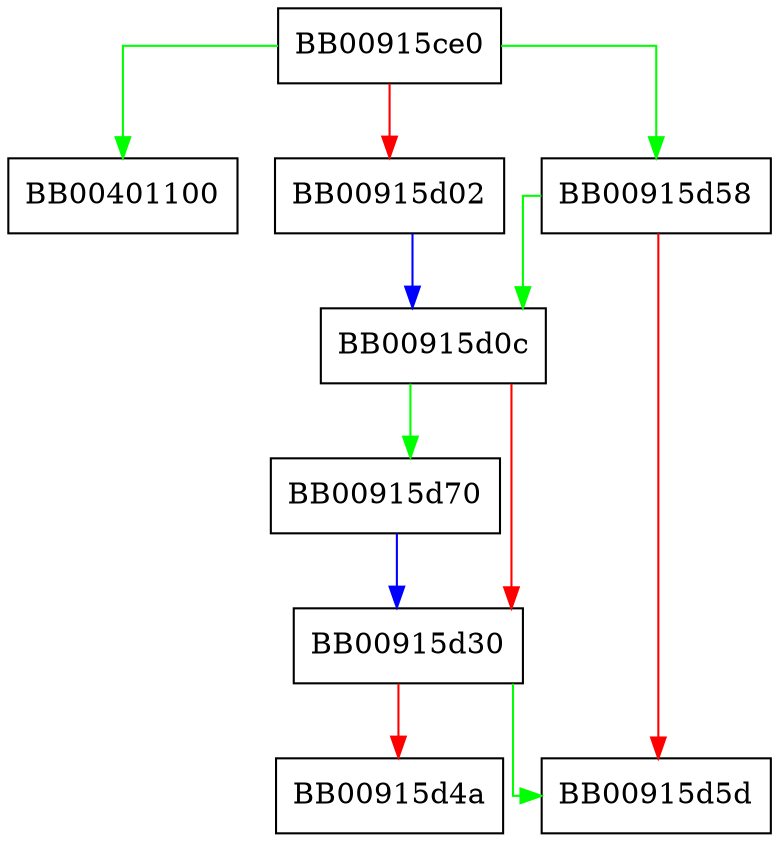 digraph fputs_unlocked {
  node [shape="box"];
  graph [splines=ortho];
  BB00915ce0 -> BB00401100 [color="green"];
  BB00915ce0 -> BB00915d58 [color="green"];
  BB00915ce0 -> BB00915d02 [color="red"];
  BB00915d02 -> BB00915d0c [color="blue"];
  BB00915d0c -> BB00915d70 [color="green"];
  BB00915d0c -> BB00915d30 [color="red"];
  BB00915d30 -> BB00915d5d [color="green"];
  BB00915d30 -> BB00915d4a [color="red"];
  BB00915d58 -> BB00915d0c [color="green"];
  BB00915d58 -> BB00915d5d [color="red"];
  BB00915d70 -> BB00915d30 [color="blue"];
}